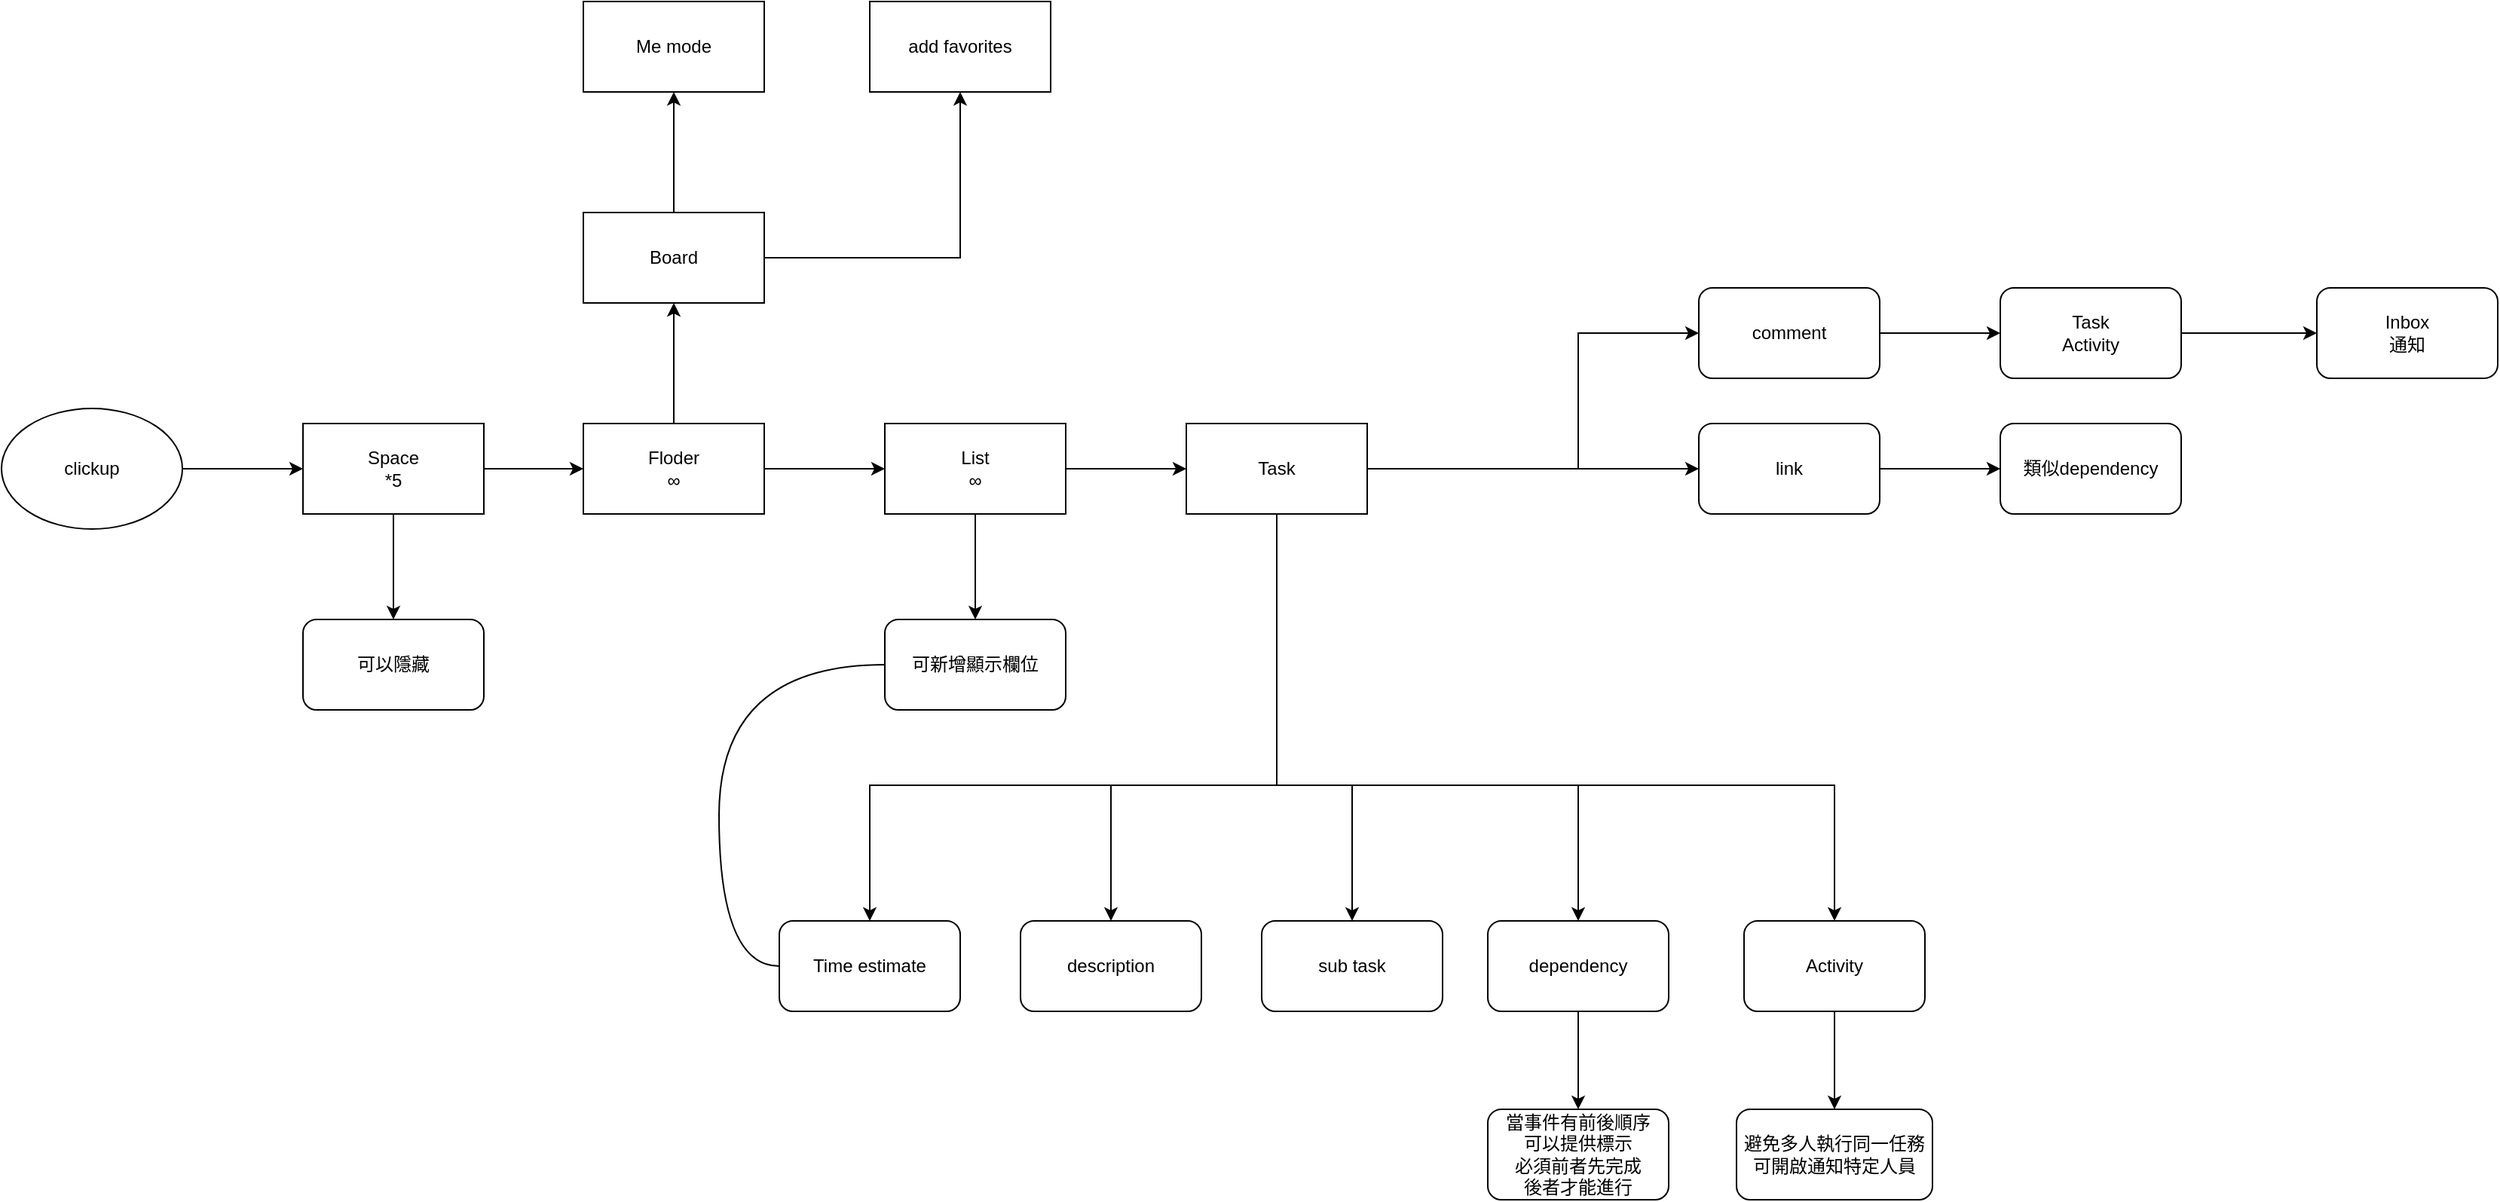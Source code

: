 <mxfile version="24.6.5" type="github">
  <diagram name="第 1 页" id="cKjmFq1ro7v9W7NVSlEp">
    <mxGraphModel dx="1434" dy="1930" grid="1" gridSize="10" guides="1" tooltips="1" connect="1" arrows="1" fold="1" page="1" pageScale="1" pageWidth="827" pageHeight="1169" math="0" shadow="0">
      <root>
        <mxCell id="0" />
        <mxCell id="1" parent="0" />
        <mxCell id="_3XOcMyE5nI33qXO2iN1-11" value="" style="edgeStyle=orthogonalEdgeStyle;rounded=0;orthogonalLoop=1;jettySize=auto;html=1;" parent="1" source="_3XOcMyE5nI33qXO2iN1-1" target="_3XOcMyE5nI33qXO2iN1-10" edge="1">
          <mxGeometry relative="1" as="geometry" />
        </mxCell>
        <mxCell id="_3XOcMyE5nI33qXO2iN1-1" value="clickup" style="ellipse;whiteSpace=wrap;html=1;" parent="1" vertex="1">
          <mxGeometry x="354" y="260" width="120" height="80" as="geometry" />
        </mxCell>
        <mxCell id="_3XOcMyE5nI33qXO2iN1-4" value="當事件有前後順序&lt;div&gt;可以提供標示&lt;/div&gt;&lt;div&gt;必須前者先完成&lt;/div&gt;&lt;div&gt;後者才能進行&lt;/div&gt;" style="whiteSpace=wrap;html=1;glass=0;shadow=0;rounded=1;" parent="1" vertex="1">
          <mxGeometry x="1340" y="725" width="120" height="60" as="geometry" />
        </mxCell>
        <mxCell id="_3XOcMyE5nI33qXO2iN1-9" value="" style="edgeStyle=orthogonalEdgeStyle;rounded=0;orthogonalLoop=1;jettySize=auto;html=1;" parent="1" source="_3XOcMyE5nI33qXO2iN1-6" target="_3XOcMyE5nI33qXO2iN1-8" edge="1">
          <mxGeometry relative="1" as="geometry" />
        </mxCell>
        <mxCell id="ZTCa47WQVg2knGYaFylp-13" value="" style="edgeStyle=orthogonalEdgeStyle;rounded=0;orthogonalLoop=1;jettySize=auto;html=1;" edge="1" parent="1" source="_3XOcMyE5nI33qXO2iN1-6" target="ZTCa47WQVg2knGYaFylp-12">
          <mxGeometry relative="1" as="geometry" />
        </mxCell>
        <mxCell id="_3XOcMyE5nI33qXO2iN1-6" value="Floder&lt;div&gt;∞&lt;br&gt;&lt;/div&gt;" style="whiteSpace=wrap;html=1;" parent="1" vertex="1">
          <mxGeometry x="740" y="270" width="120" height="60" as="geometry" />
        </mxCell>
        <mxCell id="_3XOcMyE5nI33qXO2iN1-17" value="" style="edgeStyle=orthogonalEdgeStyle;rounded=0;orthogonalLoop=1;jettySize=auto;html=1;" parent="1" source="_3XOcMyE5nI33qXO2iN1-8" target="_3XOcMyE5nI33qXO2iN1-15" edge="1">
          <mxGeometry relative="1" as="geometry" />
        </mxCell>
        <mxCell id="_3XOcMyE5nI33qXO2iN1-20" value="" style="edgeStyle=orthogonalEdgeStyle;rounded=0;orthogonalLoop=1;jettySize=auto;html=1;" parent="1" source="_3XOcMyE5nI33qXO2iN1-8" target="_3XOcMyE5nI33qXO2iN1-19" edge="1">
          <mxGeometry relative="1" as="geometry" />
        </mxCell>
        <mxCell id="_3XOcMyE5nI33qXO2iN1-8" value="List&lt;div&gt;∞&lt;br&gt;&lt;/div&gt;" style="whiteSpace=wrap;html=1;" parent="1" vertex="1">
          <mxGeometry x="940" y="270" width="120" height="60" as="geometry" />
        </mxCell>
        <mxCell id="_3XOcMyE5nI33qXO2iN1-12" value="" style="edgeStyle=orthogonalEdgeStyle;rounded=0;orthogonalLoop=1;jettySize=auto;html=1;" parent="1" source="_3XOcMyE5nI33qXO2iN1-10" target="_3XOcMyE5nI33qXO2iN1-6" edge="1">
          <mxGeometry relative="1" as="geometry" />
        </mxCell>
        <mxCell id="_3XOcMyE5nI33qXO2iN1-31" value="" style="edgeStyle=orthogonalEdgeStyle;rounded=0;orthogonalLoop=1;jettySize=auto;html=1;" parent="1" source="_3XOcMyE5nI33qXO2iN1-10" target="_3XOcMyE5nI33qXO2iN1-30" edge="1">
          <mxGeometry relative="1" as="geometry" />
        </mxCell>
        <mxCell id="_3XOcMyE5nI33qXO2iN1-10" value="Space&lt;div&gt;*5&lt;/div&gt;" style="whiteSpace=wrap;html=1;" parent="1" vertex="1">
          <mxGeometry x="554" y="270" width="120" height="60" as="geometry" />
        </mxCell>
        <mxCell id="_3XOcMyE5nI33qXO2iN1-13" value="Time estimate" style="whiteSpace=wrap;html=1;rounded=1;" parent="1" vertex="1">
          <mxGeometry x="870" y="600" width="120" height="60" as="geometry" />
        </mxCell>
        <mxCell id="_3XOcMyE5nI33qXO2iN1-42" style="edgeStyle=orthogonalEdgeStyle;rounded=0;orthogonalLoop=1;jettySize=auto;html=1;exitX=0;exitY=0.5;exitDx=0;exitDy=0;entryX=0;entryY=0.5;entryDx=0;entryDy=0;curved=1;endArrow=none;endFill=0;" parent="1" source="_3XOcMyE5nI33qXO2iN1-15" target="_3XOcMyE5nI33qXO2iN1-13" edge="1">
          <mxGeometry relative="1" as="geometry">
            <Array as="points">
              <mxPoint x="830" y="430" />
              <mxPoint x="830" y="630" />
            </Array>
          </mxGeometry>
        </mxCell>
        <mxCell id="_3XOcMyE5nI33qXO2iN1-15" value="可新增顯示欄位" style="whiteSpace=wrap;html=1;rounded=1;" parent="1" vertex="1">
          <mxGeometry x="940" y="400" width="120" height="60" as="geometry" />
        </mxCell>
        <mxCell id="_3XOcMyE5nI33qXO2iN1-22" value="" style="edgeStyle=orthogonalEdgeStyle;rounded=0;orthogonalLoop=1;jettySize=auto;html=1;" parent="1" source="_3XOcMyE5nI33qXO2iN1-19" target="_3XOcMyE5nI33qXO2iN1-21" edge="1">
          <mxGeometry relative="1" as="geometry">
            <Array as="points">
              <mxPoint x="1200" y="510" />
              <mxPoint x="1090" y="510" />
            </Array>
          </mxGeometry>
        </mxCell>
        <mxCell id="_3XOcMyE5nI33qXO2iN1-26" value="" style="edgeStyle=orthogonalEdgeStyle;rounded=0;orthogonalLoop=1;jettySize=auto;html=1;" parent="1" source="_3XOcMyE5nI33qXO2iN1-19" target="_3XOcMyE5nI33qXO2iN1-25" edge="1">
          <mxGeometry relative="1" as="geometry">
            <Array as="points">
              <mxPoint x="1200" y="510" />
              <mxPoint x="1400" y="510" />
            </Array>
          </mxGeometry>
        </mxCell>
        <mxCell id="_3XOcMyE5nI33qXO2iN1-33" value="" style="edgeStyle=orthogonalEdgeStyle;rounded=0;orthogonalLoop=1;jettySize=auto;html=1;" parent="1" source="_3XOcMyE5nI33qXO2iN1-19" target="_3XOcMyE5nI33qXO2iN1-32" edge="1">
          <mxGeometry relative="1" as="geometry">
            <Array as="points">
              <mxPoint x="1200" y="510" />
              <mxPoint x="1570" y="510" />
            </Array>
          </mxGeometry>
        </mxCell>
        <mxCell id="_3XOcMyE5nI33qXO2iN1-38" value="" style="edgeStyle=orthogonalEdgeStyle;rounded=0;orthogonalLoop=1;jettySize=auto;html=1;" parent="1" source="_3XOcMyE5nI33qXO2iN1-19" target="_3XOcMyE5nI33qXO2iN1-13" edge="1">
          <mxGeometry relative="1" as="geometry">
            <Array as="points">
              <mxPoint x="1200" y="510" />
              <mxPoint x="930" y="510" />
            </Array>
          </mxGeometry>
        </mxCell>
        <mxCell id="_3XOcMyE5nI33qXO2iN1-41" value="" style="edgeStyle=orthogonalEdgeStyle;rounded=0;orthogonalLoop=1;jettySize=auto;html=1;" parent="1" source="_3XOcMyE5nI33qXO2iN1-19" target="_3XOcMyE5nI33qXO2iN1-40" edge="1">
          <mxGeometry relative="1" as="geometry">
            <Array as="points">
              <mxPoint x="1200" y="510" />
              <mxPoint x="1250" y="510" />
            </Array>
          </mxGeometry>
        </mxCell>
        <mxCell id="ZTCa47WQVg2knGYaFylp-2" value="" style="edgeStyle=orthogonalEdgeStyle;rounded=0;orthogonalLoop=1;jettySize=auto;html=1;" edge="1" parent="1" source="_3XOcMyE5nI33qXO2iN1-19" target="ZTCa47WQVg2knGYaFylp-1">
          <mxGeometry relative="1" as="geometry" />
        </mxCell>
        <mxCell id="ZTCa47WQVg2knGYaFylp-7" value="" style="edgeStyle=orthogonalEdgeStyle;rounded=0;orthogonalLoop=1;jettySize=auto;html=1;" edge="1" parent="1" source="_3XOcMyE5nI33qXO2iN1-19" target="ZTCa47WQVg2knGYaFylp-6">
          <mxGeometry relative="1" as="geometry">
            <Array as="points">
              <mxPoint x="1400" y="300" />
              <mxPoint x="1400" y="210" />
            </Array>
          </mxGeometry>
        </mxCell>
        <mxCell id="_3XOcMyE5nI33qXO2iN1-19" value="Task" style="whiteSpace=wrap;html=1;" parent="1" vertex="1">
          <mxGeometry x="1140" y="270" width="120" height="60" as="geometry" />
        </mxCell>
        <mxCell id="_3XOcMyE5nI33qXO2iN1-21" value="description" style="whiteSpace=wrap;html=1;rounded=1;" parent="1" vertex="1">
          <mxGeometry x="1030" y="600" width="120" height="60" as="geometry" />
        </mxCell>
        <mxCell id="_3XOcMyE5nI33qXO2iN1-27" value="" style="edgeStyle=orthogonalEdgeStyle;rounded=0;orthogonalLoop=1;jettySize=auto;html=1;" parent="1" source="_3XOcMyE5nI33qXO2iN1-25" target="_3XOcMyE5nI33qXO2iN1-4" edge="1">
          <mxGeometry relative="1" as="geometry" />
        </mxCell>
        <mxCell id="_3XOcMyE5nI33qXO2iN1-25" value="&lt;div&gt;&lt;span style=&quot;background-color: initial;&quot;&gt;dependency&lt;/span&gt;&lt;br&gt;&lt;/div&gt;" style="whiteSpace=wrap;html=1;rounded=1;" parent="1" vertex="1">
          <mxGeometry x="1340" y="600" width="120" height="60" as="geometry" />
        </mxCell>
        <mxCell id="_3XOcMyE5nI33qXO2iN1-30" value="可以隱藏" style="whiteSpace=wrap;html=1;rounded=1;" parent="1" vertex="1">
          <mxGeometry x="554" y="400" width="120" height="60" as="geometry" />
        </mxCell>
        <mxCell id="_3XOcMyE5nI33qXO2iN1-35" value="" style="edgeStyle=orthogonalEdgeStyle;rounded=0;orthogonalLoop=1;jettySize=auto;html=1;" parent="1" source="_3XOcMyE5nI33qXO2iN1-32" target="_3XOcMyE5nI33qXO2iN1-34" edge="1">
          <mxGeometry relative="1" as="geometry" />
        </mxCell>
        <mxCell id="_3XOcMyE5nI33qXO2iN1-32" value="Activity" style="whiteSpace=wrap;html=1;rounded=1;" parent="1" vertex="1">
          <mxGeometry x="1510" y="600" width="120" height="60" as="geometry" />
        </mxCell>
        <mxCell id="_3XOcMyE5nI33qXO2iN1-34" value="&lt;div&gt;避免多人執行同一任務&lt;/div&gt;可開啟通知特定人員" style="whiteSpace=wrap;html=1;rounded=1;" parent="1" vertex="1">
          <mxGeometry x="1505" y="725" width="130" height="60" as="geometry" />
        </mxCell>
        <mxCell id="_3XOcMyE5nI33qXO2iN1-40" value="sub task" style="whiteSpace=wrap;html=1;rounded=1;" parent="1" vertex="1">
          <mxGeometry x="1190" y="600" width="120" height="60" as="geometry" />
        </mxCell>
        <mxCell id="ZTCa47WQVg2knGYaFylp-4" value="" style="edgeStyle=orthogonalEdgeStyle;rounded=0;orthogonalLoop=1;jettySize=auto;html=1;" edge="1" parent="1" source="ZTCa47WQVg2knGYaFylp-1" target="ZTCa47WQVg2knGYaFylp-3">
          <mxGeometry relative="1" as="geometry" />
        </mxCell>
        <mxCell id="ZTCa47WQVg2knGYaFylp-1" value="link" style="whiteSpace=wrap;html=1;rounded=1;" vertex="1" parent="1">
          <mxGeometry x="1480" y="270" width="120" height="60" as="geometry" />
        </mxCell>
        <mxCell id="ZTCa47WQVg2knGYaFylp-3" value="類似dependency" style="whiteSpace=wrap;html=1;rounded=1;" vertex="1" parent="1">
          <mxGeometry x="1680" y="270" width="120" height="60" as="geometry" />
        </mxCell>
        <mxCell id="ZTCa47WQVg2knGYaFylp-9" value="" style="edgeStyle=orthogonalEdgeStyle;rounded=0;orthogonalLoop=1;jettySize=auto;html=1;" edge="1" parent="1" source="ZTCa47WQVg2knGYaFylp-6" target="ZTCa47WQVg2knGYaFylp-8">
          <mxGeometry relative="1" as="geometry" />
        </mxCell>
        <mxCell id="ZTCa47WQVg2knGYaFylp-6" value="comment" style="whiteSpace=wrap;html=1;rounded=1;" vertex="1" parent="1">
          <mxGeometry x="1480" y="180" width="120" height="60" as="geometry" />
        </mxCell>
        <mxCell id="ZTCa47WQVg2knGYaFylp-11" value="" style="edgeStyle=orthogonalEdgeStyle;rounded=0;orthogonalLoop=1;jettySize=auto;html=1;" edge="1" parent="1" source="ZTCa47WQVg2knGYaFylp-8" target="ZTCa47WQVg2knGYaFylp-10">
          <mxGeometry relative="1" as="geometry" />
        </mxCell>
        <mxCell id="ZTCa47WQVg2knGYaFylp-8" value="Task&lt;div&gt;Activity&lt;/div&gt;" style="whiteSpace=wrap;html=1;rounded=1;" vertex="1" parent="1">
          <mxGeometry x="1680" y="180" width="120" height="60" as="geometry" />
        </mxCell>
        <mxCell id="ZTCa47WQVg2knGYaFylp-10" value="Inbox&lt;div&gt;通知&lt;/div&gt;" style="whiteSpace=wrap;html=1;rounded=1;" vertex="1" parent="1">
          <mxGeometry x="1890" y="180" width="120" height="60" as="geometry" />
        </mxCell>
        <mxCell id="ZTCa47WQVg2knGYaFylp-15" value="" style="edgeStyle=orthogonalEdgeStyle;rounded=0;orthogonalLoop=1;jettySize=auto;html=1;" edge="1" parent="1" source="ZTCa47WQVg2knGYaFylp-12" target="ZTCa47WQVg2knGYaFylp-14">
          <mxGeometry relative="1" as="geometry" />
        </mxCell>
        <mxCell id="ZTCa47WQVg2knGYaFylp-17" value="" style="edgeStyle=orthogonalEdgeStyle;rounded=0;orthogonalLoop=1;jettySize=auto;html=1;" edge="1" parent="1" source="ZTCa47WQVg2knGYaFylp-12" target="ZTCa47WQVg2knGYaFylp-16">
          <mxGeometry relative="1" as="geometry" />
        </mxCell>
        <mxCell id="ZTCa47WQVg2knGYaFylp-12" value="Board" style="whiteSpace=wrap;html=1;" vertex="1" parent="1">
          <mxGeometry x="740" y="130" width="120" height="60" as="geometry" />
        </mxCell>
        <mxCell id="ZTCa47WQVg2knGYaFylp-14" value="Me mode" style="whiteSpace=wrap;html=1;" vertex="1" parent="1">
          <mxGeometry x="740" y="-10" width="120" height="60" as="geometry" />
        </mxCell>
        <mxCell id="ZTCa47WQVg2knGYaFylp-16" value="add favorites" style="whiteSpace=wrap;html=1;" vertex="1" parent="1">
          <mxGeometry x="930" y="-10" width="120" height="60" as="geometry" />
        </mxCell>
      </root>
    </mxGraphModel>
  </diagram>
</mxfile>
